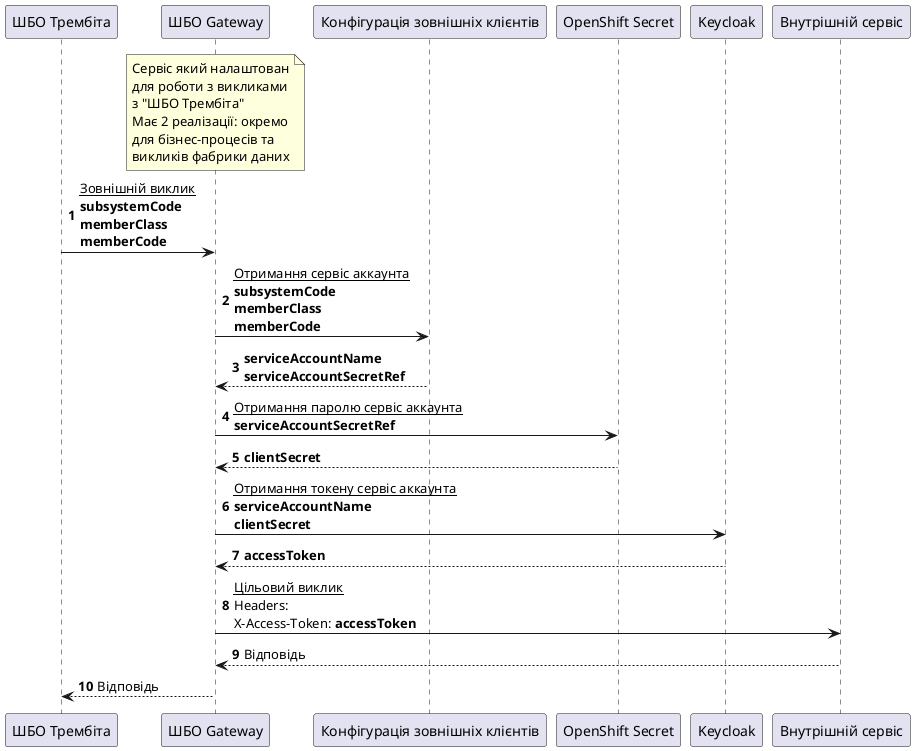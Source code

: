 @startuml

participant "ШБО Трембіта" as trembita
participant "ШБО Gateway" as gateway
participant "Конфігурація зовнішніх клієнтів" as config
participant "OpenShift Secret" as secret
participant "Keycloak" as keycloak
participant "Внутрішній сервіс" as service

autonumber
skinparam responseMessageBelowArrow true

note over gateway
Сервіс який налаштован
для роботи з викликами
з "ШБО Трембіта"
Має 2 реалізації: окремо
для бізнес-процесів та
викликів фабрики даних
end note

trembita -> gateway: __Зовнішній виклик__ \n\
**subsystemCode** \n\
**memberClass** \n\
**memberCode**

gateway -> config: __Отримання сервіс аккаунта__ \n\
**subsystemCode** \n\
**memberClass** \n\
**memberCode**

config --> gateway: **serviceAccountName** \n\
**serviceAccountSecretRef**

gateway -> secret: __Отримання паролю сервіс аккаунта__ \n\
**serviceAccountSecretRef**

secret --> gateway: **clientSecret**

gateway -> keycloak: __Отримання токену сервіс аккаунта__ \n\
**serviceAccountName** \n\
**clientSecret**

keycloak --> gateway: **accessToken**

gateway -> service: __Цільовий виклик__ \n\
Headers: \n\
X-Access-Token: **accessToken**

service --> gateway: Відповідь

gateway --> trembita: Відповідь

@enduml